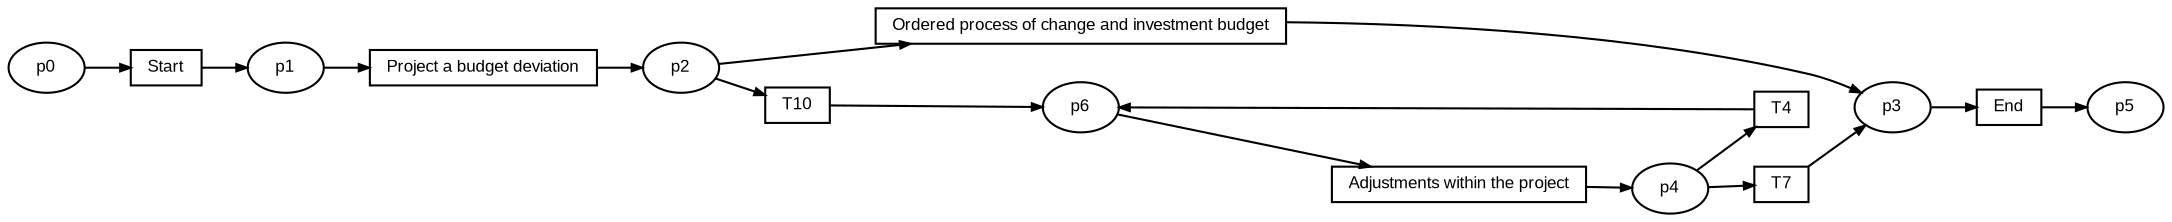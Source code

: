 digraph G {ranksep=".3"; fontsize="8"; remincross=true; margin="0.0,0.0"; fontname="Arial";rankdir="LR"; 
edge [arrowsize="0.5"];
node [height=".2",width=".2",fontname="Arial",fontsize="8"];
t0 [shape="box",label="Start"];
t1 [shape="box",label="Project a budget deviation"];
t2 [shape="box",label="Adjustments within the project"];
t3 [shape="box",label="Ordered process of change and investment budget"];
t4 [shape="box",label="T4"];
t5 [shape="box",label="End"];
t6 [shape="box",label="T10"];
t7 [shape="box",label="T7"];
p0 [shape="oval",label="p0"];
p1 [shape="oval",label="p1"];
p2 [shape="oval",label="p2"];
p3 [shape="oval",label="p3"];
p4 [shape="oval",label="p4"];
p5 [shape="oval",label="p5"];
p6 [shape="oval",label="p6"];
p4 -> t4[label=""];
t5 -> p5[label=""];
t6 -> p6[label=""];
p1 -> t1[label=""];
t7 -> p3[label=""];
t0 -> p1[label=""];
p0 -> t0[label=""];
t4 -> p6[label=""];
p2 -> t3[label=""];
p3 -> t5[label=""];
p4 -> t7[label=""];
t3 -> p3[label=""];
t1 -> p2[label=""];
t2 -> p4[label=""];
p2 -> t6[label=""];
p6 -> t2[label=""];
}
